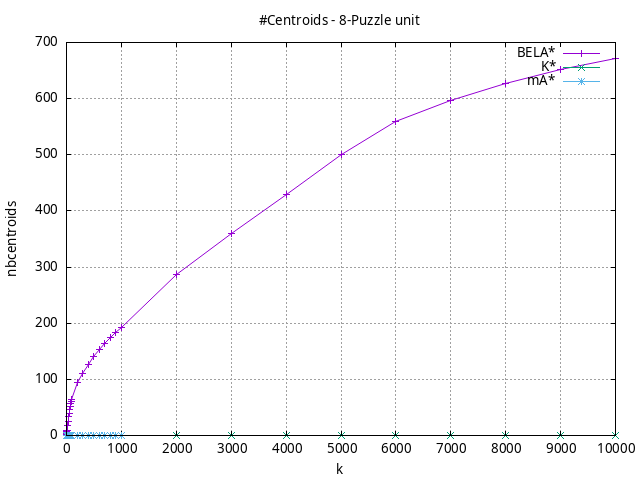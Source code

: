 #!/usr/bin/gnuplot
# -*- coding: utf-8 -*-
#
# results/n-puzzle/unit/8/8puzzle.heuristic.nbcentroids.gnuplot
#
# Started on 12/09/2023 19:56:32
# Author: Carlos Linares López
set grid
set xlabel "k"
set ylabel "nbcentroids"

set title "#Centroids - 8-Puzzle unit"

set terminal png enhanced font "Ariel,10"
set output '8puzzle.heuristic.nbcentroids.png'

plot "-" title "BELA*"      with linesp, "-" title "K*"      with linesp, "-" title "mA*"      with linesp

	1 1.0
	2 1.91
	3 2.86
	4 3.68
	5 4.56
	6 5.36
	7 6.31
	8 7.12
	9 8.03
	10 8.86
	20 17.4
	30 25.47
	40 33.18
	50 40.03
	60 45.8
	70 50.92
	80 56.15
	90 60.6
	100 64.7
	200 93.86
	300 111.23
	400 126.72
	500 140.04
	600 153.14
	700 163.83
	800 173.99
	900 182.6
	1000 192.6
	2000 287.35
	3000 359.89
	4000 428.44
	5000 499.73
	6000 558.49
	7000 595.83
	8000 627.11
	9000 652.49
	10000 671.4
end
	1 0.0
	2 0.0
	3 0.0
	4 0.0
	5 0.0
	6 0.0
	7 0.0
	8 0.0
	9 0.0
	10 0.0
	20 0.0
	30 0.0
	40 0.0
	50 0.0
	60 0.0
	70 0.0
	80 0.0
	90 0.0
	100 0.0
	200 0.0
	300 0.0
	400 0.0
	500 0.0
	600 0.0
	700 0.0
	800 0.0
	900 0.0
	1000 0.0
	2000 0.0
	3000 0.0
	4000 0.0
	5000 0.0
	6000 0.0
	7000 0.0
	8000 0.0
	9000 0.0
	10000 0.0
end
	1 0.0
	2 0.0
	3 0.0
	4 0.0
	5 0.0
	6 0.0
	7 0.0
	8 0.0
	9 0.0
	10 0.0
	20 0.0
	30 0.0
	40 0.0
	50 0.0
	60 0.0
	70 0.0
	80 0.0
	90 0.0
	100 0.0
	200 0.0
	300 0.0
	400 0.0
	500 0.0
	600 0.0
	700 0.0
	800 0.0
	900 0.0
	1000 0.0
end
